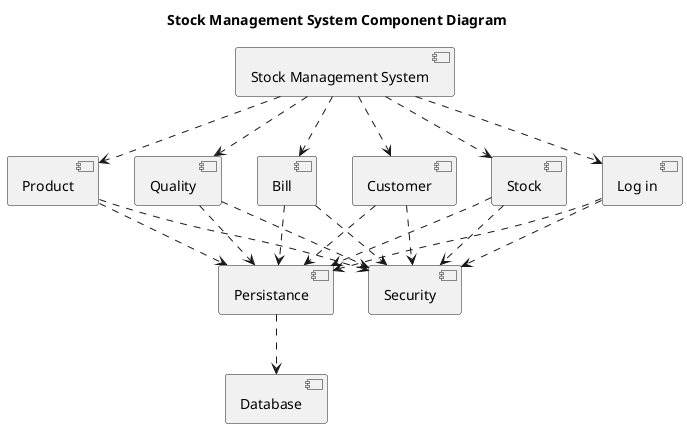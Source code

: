 @startuml

title Stock Management System Component Diagram

[Database] as Database
[Persistance] as Persistance
[Security] as Security
[Product] as Product
[Quality] as Quality
[Bill] as Bill
[Customer] as Customer
[Stock] as Stock
[Log in] as Li
[Stock Management System] as SMS


SMS ..> Stock
SMS ..> Product
SMS ..> Quality
SMS ..> Bill
SMS ..> Customer
SMS ..> Li

Stock ..> Security
Product ..> Security
Quality ..> Security
Bill ..> Security
Customer ..> Security
Li ..> Security

Stock ..> Persistance
Product ..> Persistance
Quality ..> Persistance
Bill ..> Persistance
Customer ..> Persistance
Li ..> Persistance


Persistance ..> Database

@enduml